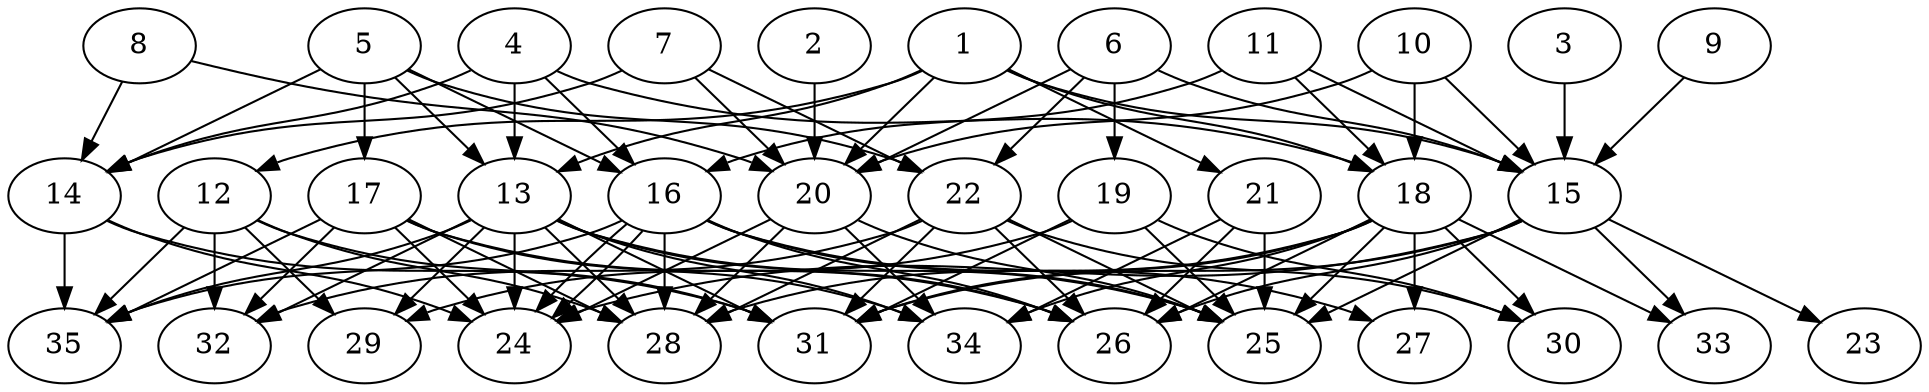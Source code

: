 // DAG automatically generated by daggen at Thu Oct  3 14:05:37 2019
// ./daggen --dot -n 35 --ccr 0.3 --fat 0.7 --regular 0.9 --density 0.7 --mindata 5242880 --maxdata 52428800 
digraph G {
  1 [size="71731200", alpha="0.07", expect_size="21519360"] 
  1 -> 12 [size ="21519360"]
  1 -> 13 [size ="21519360"]
  1 -> 15 [size ="21519360"]
  1 -> 18 [size ="21519360"]
  1 -> 20 [size ="21519360"]
  1 -> 21 [size ="21519360"]
  2 [size="85698560", alpha="0.12", expect_size="25709568"] 
  2 -> 20 [size ="25709568"]
  3 [size="60528640", alpha="0.03", expect_size="18158592"] 
  3 -> 15 [size ="18158592"]
  4 [size="66655573", alpha="0.08", expect_size="19996672"] 
  4 -> 13 [size ="19996672"]
  4 -> 14 [size ="19996672"]
  4 -> 16 [size ="19996672"]
  4 -> 18 [size ="19996672"]
  5 [size="102840320", alpha="0.11", expect_size="30852096"] 
  5 -> 13 [size ="30852096"]
  5 -> 14 [size ="30852096"]
  5 -> 16 [size ="30852096"]
  5 -> 17 [size ="30852096"]
  5 -> 22 [size ="30852096"]
  6 [size="114698240", alpha="0.05", expect_size="34409472"] 
  6 -> 15 [size ="34409472"]
  6 -> 19 [size ="34409472"]
  6 -> 20 [size ="34409472"]
  6 -> 22 [size ="34409472"]
  7 [size="63180800", alpha="0.08", expect_size="18954240"] 
  7 -> 14 [size ="18954240"]
  7 -> 20 [size ="18954240"]
  7 -> 22 [size ="18954240"]
  8 [size="168526507", alpha="0.09", expect_size="50557952"] 
  8 -> 14 [size ="50557952"]
  8 -> 20 [size ="50557952"]
  9 [size="160122880", alpha="0.04", expect_size="48036864"] 
  9 -> 15 [size ="48036864"]
  10 [size="61143040", alpha="0.09", expect_size="18342912"] 
  10 -> 15 [size ="18342912"]
  10 -> 18 [size ="18342912"]
  10 -> 20 [size ="18342912"]
  11 [size="59255467", alpha="0.07", expect_size="17776640"] 
  11 -> 15 [size ="17776640"]
  11 -> 16 [size ="17776640"]
  11 -> 18 [size ="17776640"]
  12 [size="115978240", alpha="0.14", expect_size="34793472"] 
  12 -> 28 [size ="34793472"]
  12 -> 29 [size ="34793472"]
  12 -> 31 [size ="34793472"]
  12 -> 32 [size ="34793472"]
  12 -> 35 [size ="34793472"]
  13 [size="51684693", alpha="0.06", expect_size="15505408"] 
  13 -> 24 [size ="15505408"]
  13 -> 25 [size ="15505408"]
  13 -> 26 [size ="15505408"]
  13 -> 28 [size ="15505408"]
  13 -> 29 [size ="15505408"]
  13 -> 31 [size ="15505408"]
  13 -> 32 [size ="15505408"]
  13 -> 34 [size ="15505408"]
  13 -> 35 [size ="15505408"]
  14 [size="76451840", alpha="0.02", expect_size="22935552"] 
  14 -> 24 [size ="22935552"]
  14 -> 31 [size ="22935552"]
  14 -> 35 [size ="22935552"]
  15 [size="136232960", alpha="0.03", expect_size="40869888"] 
  15 -> 23 [size ="40869888"]
  15 -> 24 [size ="40869888"]
  15 -> 25 [size ="40869888"]
  15 -> 26 [size ="40869888"]
  15 -> 31 [size ="40869888"]
  15 -> 33 [size ="40869888"]
  16 [size="64808960", alpha="0.08", expect_size="19442688"] 
  16 -> 24 [size ="19442688"]
  16 -> 24 [size ="19442688"]
  16 -> 25 [size ="19442688"]
  16 -> 26 [size ="19442688"]
  16 -> 27 [size ="19442688"]
  16 -> 28 [size ="19442688"]
  16 -> 35 [size ="19442688"]
  17 [size="102454613", alpha="0.00", expect_size="30736384"] 
  17 -> 24 [size ="30736384"]
  17 -> 26 [size ="30736384"]
  17 -> 28 [size ="30736384"]
  17 -> 32 [size ="30736384"]
  17 -> 34 [size ="30736384"]
  17 -> 35 [size ="30736384"]
  18 [size="164911787", alpha="0.10", expect_size="49473536"] 
  18 -> 25 [size ="49473536"]
  18 -> 26 [size ="49473536"]
  18 -> 27 [size ="49473536"]
  18 -> 28 [size ="49473536"]
  18 -> 30 [size ="49473536"]
  18 -> 31 [size ="49473536"]
  18 -> 33 [size ="49473536"]
  18 -> 34 [size ="49473536"]
  19 [size="77649920", alpha="0.18", expect_size="23294976"] 
  19 -> 25 [size ="23294976"]
  19 -> 29 [size ="23294976"]
  19 -> 30 [size ="23294976"]
  19 -> 31 [size ="23294976"]
  20 [size="112537600", alpha="0.11", expect_size="33761280"] 
  20 -> 24 [size ="33761280"]
  20 -> 25 [size ="33761280"]
  20 -> 28 [size ="33761280"]
  20 -> 34 [size ="33761280"]
  21 [size="28071253", alpha="0.12", expect_size="8421376"] 
  21 -> 25 [size ="8421376"]
  21 -> 26 [size ="8421376"]
  21 -> 34 [size ="8421376"]
  22 [size="84684800", alpha="0.00", expect_size="25405440"] 
  22 -> 25 [size ="25405440"]
  22 -> 26 [size ="25405440"]
  22 -> 28 [size ="25405440"]
  22 -> 30 [size ="25405440"]
  22 -> 31 [size ="25405440"]
  22 -> 32 [size ="25405440"]
  23 [size="41147733", alpha="0.15", expect_size="12344320"] 
  24 [size="91470507", alpha="0.15", expect_size="27441152"] 
  25 [size="107339093", alpha="0.06", expect_size="32201728"] 
  26 [size="133031253", alpha="0.10", expect_size="39909376"] 
  27 [size="37355520", alpha="0.20", expect_size="11206656"] 
  28 [size="39379627", alpha="0.09", expect_size="11813888"] 
  29 [size="118688427", alpha="0.15", expect_size="35606528"] 
  30 [size="104526507", alpha="0.08", expect_size="31357952"] 
  31 [size="37010773", alpha="0.06", expect_size="11103232"] 
  32 [size="127675733", alpha="0.16", expect_size="38302720"] 
  33 [size="130181120", alpha="0.11", expect_size="39054336"] 
  34 [size="87572480", alpha="0.13", expect_size="26271744"] 
  35 [size="49035947", alpha="0.10", expect_size="14710784"] 
}
